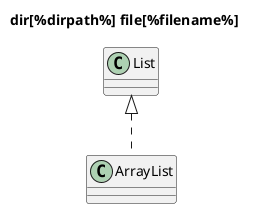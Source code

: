 @startuml
' http://plantuml.com/preprocessing
' include

Title dir[%dirpath%] file[%filename%]

'!include https://raw.githubusercontent.com/Clicketyclick/TipsAndTricks/master/test/List.iuml
'!include ./List.iuml
'!plantuml::List.iuml[].
List <|.. ArrayList
@enduml
